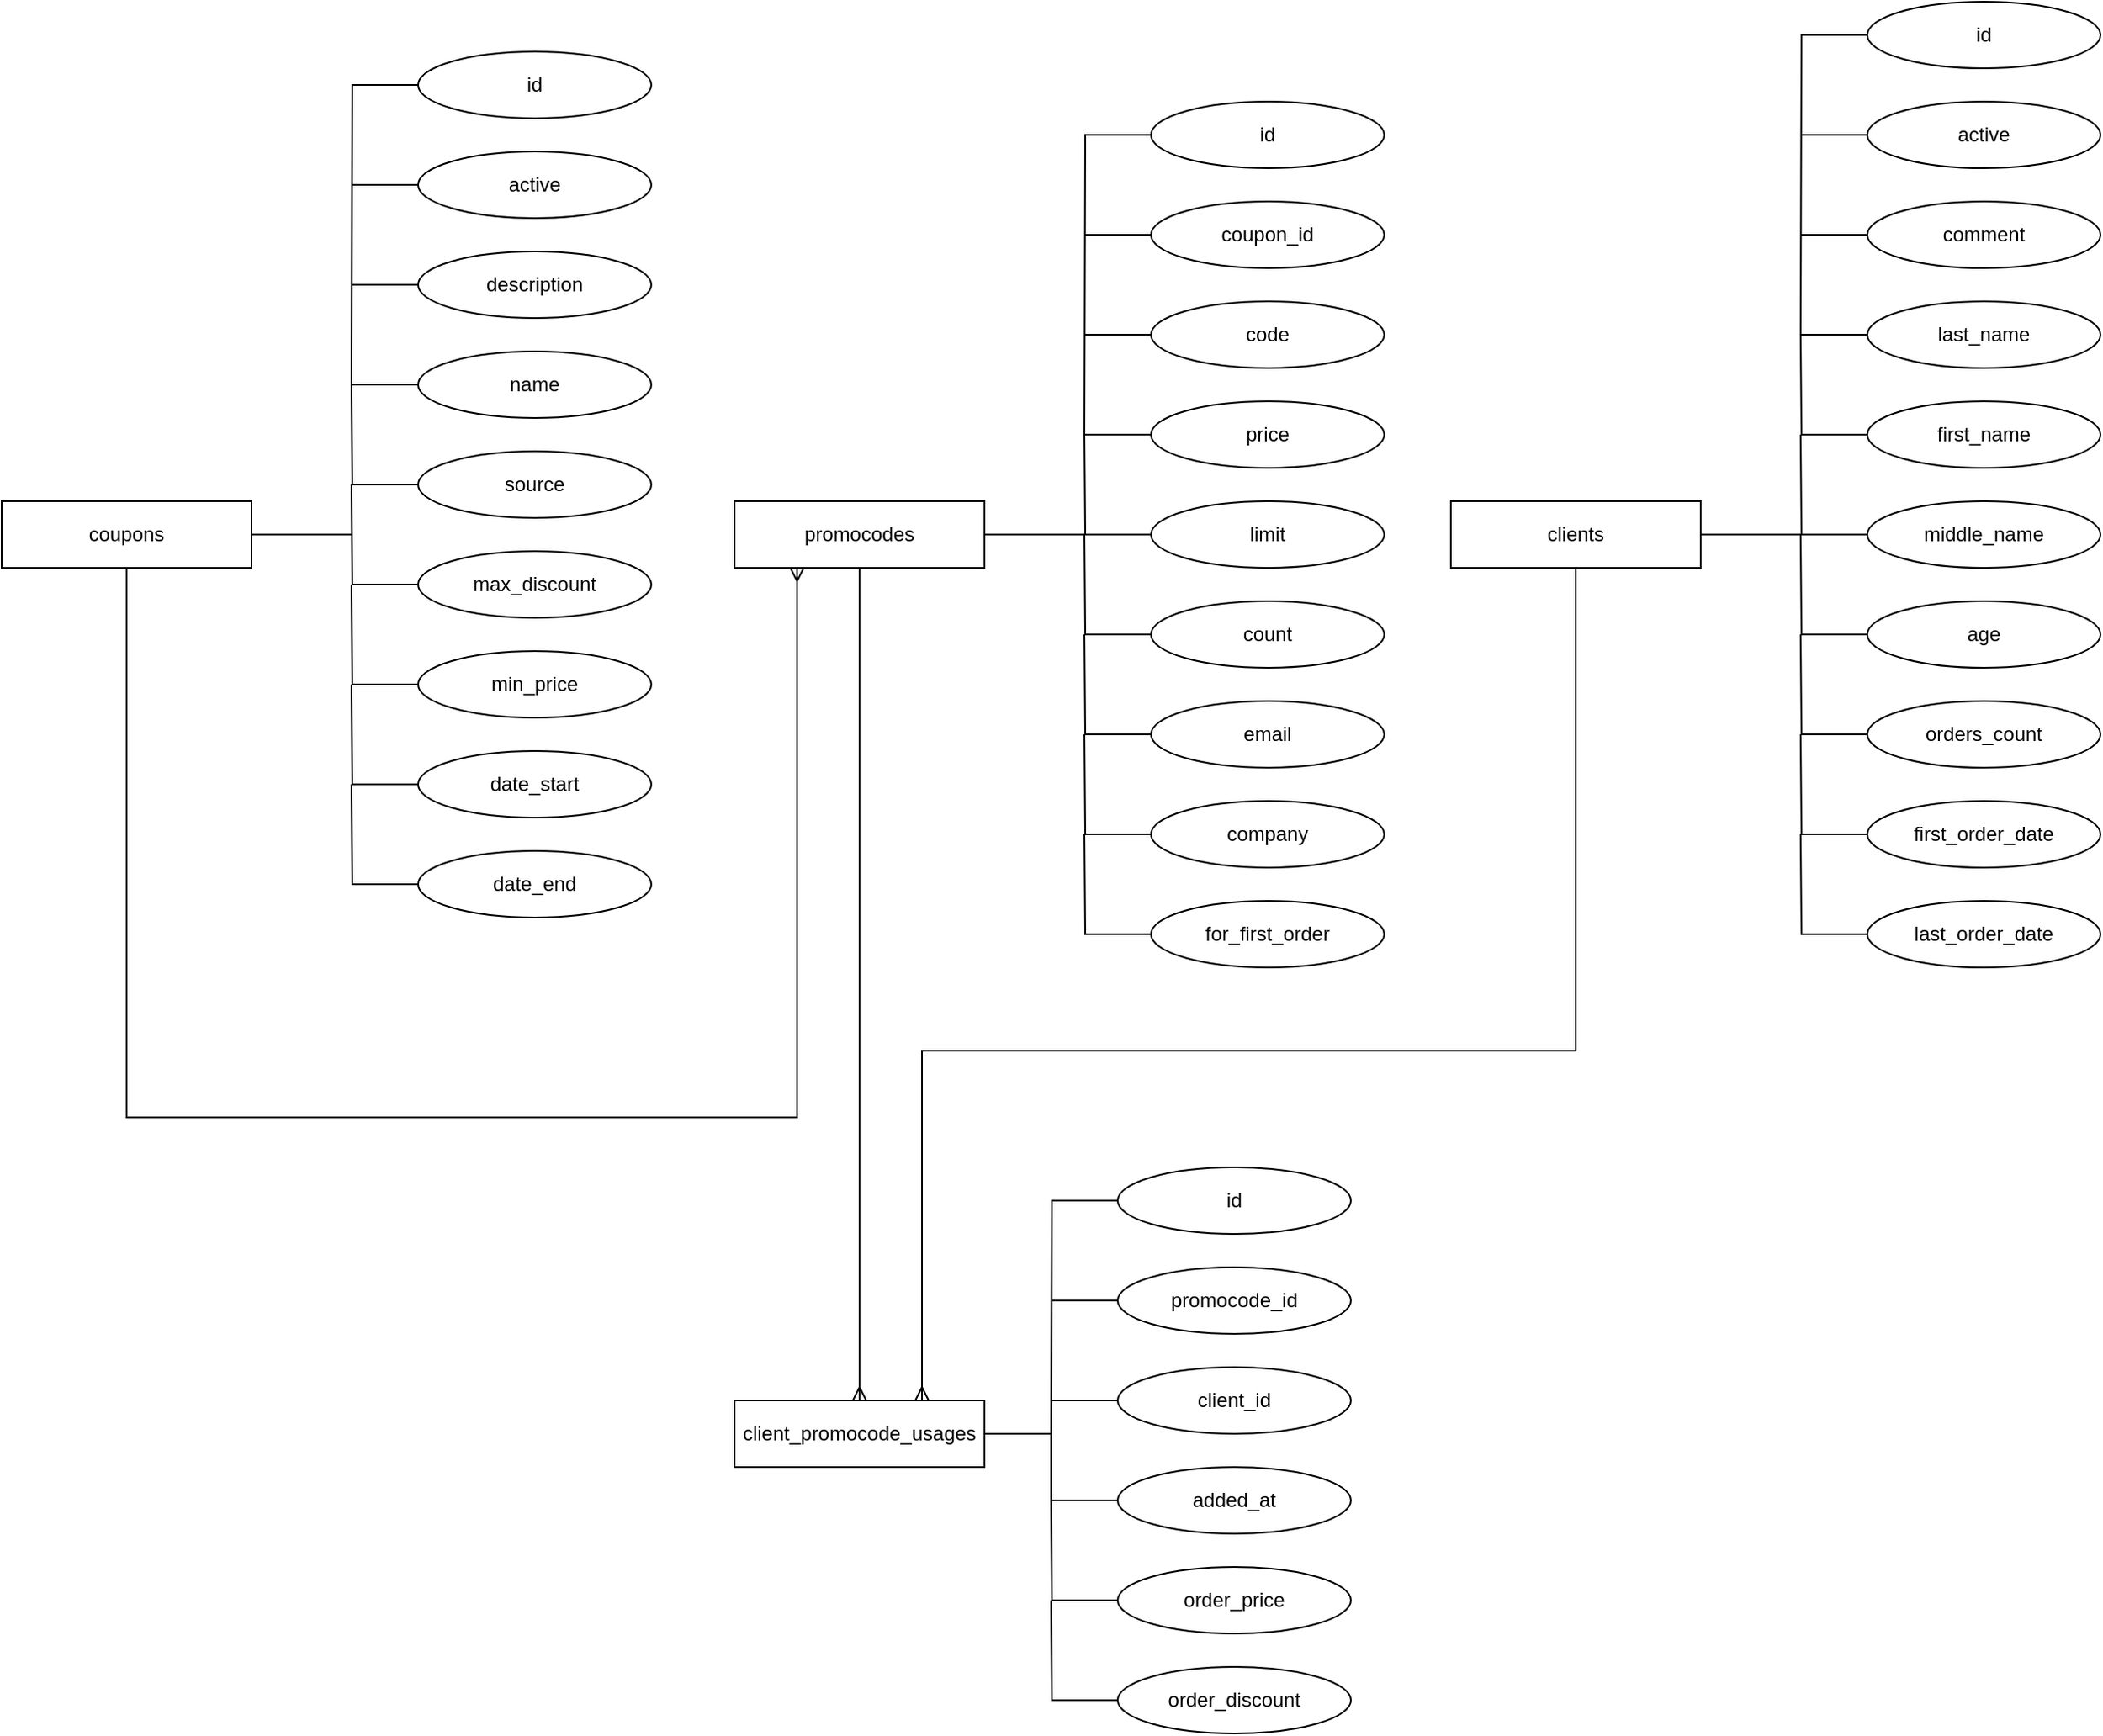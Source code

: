 <mxfile version="15.2.9" type="device"><diagram id="OZO2R5aHcIUmbfX6FAIv" name="Page-1"><mxGraphModel dx="1113" dy="693" grid="1" gridSize="10" guides="1" tooltips="1" connect="1" arrows="1" fold="1" page="1" pageScale="1" pageWidth="827" pageHeight="1169" math="0" shadow="0"><root><mxCell id="0"/><mxCell id="1" parent="0"/><mxCell id="xPL_Um1cKPMozDYDJWV7-8" value="" style="edgeStyle=orthogonalEdgeStyle;rounded=0;orthogonalLoop=1;jettySize=auto;html=1;endArrow=none;endFill=0;" edge="1" parent="1" source="xPL_Um1cKPMozDYDJWV7-1" target="xPL_Um1cKPMozDYDJWV7-5"><mxGeometry relative="1" as="geometry"/></mxCell><mxCell id="xPL_Um1cKPMozDYDJWV7-1" value="client_promocode_usages" style="rounded=0;whiteSpace=wrap;html=1;" vertex="1" parent="1"><mxGeometry x="480" y="880" width="150" height="40" as="geometry"/></mxCell><mxCell id="xPL_Um1cKPMozDYDJWV7-9" style="edgeStyle=orthogonalEdgeStyle;rounded=0;orthogonalLoop=1;jettySize=auto;html=1;endArrow=none;endFill=0;" edge="1" parent="1" source="xPL_Um1cKPMozDYDJWV7-2"><mxGeometry relative="1" as="geometry"><mxPoint x="670" y="900" as="targetPoint"/></mxGeometry></mxCell><mxCell id="xPL_Um1cKPMozDYDJWV7-2" value="id" style="ellipse;whiteSpace=wrap;html=1;" vertex="1" parent="1"><mxGeometry x="710" y="740" width="140" height="40" as="geometry"/></mxCell><mxCell id="xPL_Um1cKPMozDYDJWV7-10" style="edgeStyle=orthogonalEdgeStyle;rounded=0;orthogonalLoop=1;jettySize=auto;html=1;endArrow=none;endFill=0;" edge="1" parent="1" source="xPL_Um1cKPMozDYDJWV7-3"><mxGeometry relative="1" as="geometry"><mxPoint x="670" y="820" as="targetPoint"/></mxGeometry></mxCell><mxCell id="xPL_Um1cKPMozDYDJWV7-3" value="promocode_id" style="ellipse;whiteSpace=wrap;html=1;" vertex="1" parent="1"><mxGeometry x="710" y="800" width="140" height="40" as="geometry"/></mxCell><mxCell id="xPL_Um1cKPMozDYDJWV7-11" style="edgeStyle=orthogonalEdgeStyle;rounded=0;orthogonalLoop=1;jettySize=auto;html=1;endArrow=none;endFill=0;" edge="1" parent="1" source="xPL_Um1cKPMozDYDJWV7-4"><mxGeometry relative="1" as="geometry"><mxPoint x="670" y="880" as="targetPoint"/></mxGeometry></mxCell><mxCell id="xPL_Um1cKPMozDYDJWV7-4" value="client_id" style="ellipse;whiteSpace=wrap;html=1;" vertex="1" parent="1"><mxGeometry x="710" y="860" width="140" height="40" as="geometry"/></mxCell><mxCell id="xPL_Um1cKPMozDYDJWV7-5" value="added_at" style="ellipse;whiteSpace=wrap;html=1;" vertex="1" parent="1"><mxGeometry x="710" y="920" width="140" height="40" as="geometry"/></mxCell><mxCell id="xPL_Um1cKPMozDYDJWV7-12" style="edgeStyle=orthogonalEdgeStyle;rounded=0;orthogonalLoop=1;jettySize=auto;html=1;exitX=0;exitY=0.5;exitDx=0;exitDy=0;endArrow=none;endFill=0;" edge="1" parent="1" source="xPL_Um1cKPMozDYDJWV7-6"><mxGeometry relative="1" as="geometry"><mxPoint x="670" y="940" as="targetPoint"/></mxGeometry></mxCell><mxCell id="xPL_Um1cKPMozDYDJWV7-6" value="order_price" style="ellipse;whiteSpace=wrap;html=1;" vertex="1" parent="1"><mxGeometry x="710" y="980" width="140" height="40" as="geometry"/></mxCell><mxCell id="xPL_Um1cKPMozDYDJWV7-13" style="edgeStyle=orthogonalEdgeStyle;rounded=0;orthogonalLoop=1;jettySize=auto;html=1;endArrow=none;endFill=0;" edge="1" parent="1" source="xPL_Um1cKPMozDYDJWV7-7"><mxGeometry relative="1" as="geometry"><mxPoint x="670" y="1000" as="targetPoint"/></mxGeometry></mxCell><mxCell id="xPL_Um1cKPMozDYDJWV7-7" value="order_discount" style="ellipse;whiteSpace=wrap;html=1;" vertex="1" parent="1"><mxGeometry x="710" y="1040" width="140" height="40" as="geometry"/></mxCell><mxCell id="xPL_Um1cKPMozDYDJWV7-38" style="edgeStyle=orthogonalEdgeStyle;rounded=0;orthogonalLoop=1;jettySize=auto;html=1;endArrow=none;endFill=0;" edge="1" parent="1" source="xPL_Um1cKPMozDYDJWV7-15"><mxGeometry relative="1" as="geometry"><mxPoint x="1120" y="360" as="targetPoint"/></mxGeometry></mxCell><mxCell id="xPL_Um1cKPMozDYDJWV7-89" style="edgeStyle=orthogonalEdgeStyle;rounded=0;orthogonalLoop=1;jettySize=auto;html=1;exitX=0.5;exitY=1;exitDx=0;exitDy=0;entryX=0.75;entryY=0;entryDx=0;entryDy=0;endArrow=ERmany;endFill=0;" edge="1" parent="1" source="xPL_Um1cKPMozDYDJWV7-15" target="xPL_Um1cKPMozDYDJWV7-1"><mxGeometry relative="1" as="geometry"><Array as="points"><mxPoint x="985" y="670"/><mxPoint x="593" y="670"/></Array></mxGeometry></mxCell><mxCell id="xPL_Um1cKPMozDYDJWV7-15" value="clients" style="rounded=0;whiteSpace=wrap;html=1;" vertex="1" parent="1"><mxGeometry x="910" y="340" width="150" height="40" as="geometry"/></mxCell><mxCell id="xPL_Um1cKPMozDYDJWV7-16" style="edgeStyle=orthogonalEdgeStyle;rounded=0;orthogonalLoop=1;jettySize=auto;html=1;endArrow=none;endFill=0;" edge="1" parent="1" source="xPL_Um1cKPMozDYDJWV7-17"><mxGeometry relative="1" as="geometry"><mxPoint x="1120" y="240" as="targetPoint"/></mxGeometry></mxCell><mxCell id="xPL_Um1cKPMozDYDJWV7-17" value="id" style="ellipse;whiteSpace=wrap;html=1;" vertex="1" parent="1"><mxGeometry x="1160" y="40" width="140" height="40" as="geometry"/></mxCell><mxCell id="xPL_Um1cKPMozDYDJWV7-18" style="edgeStyle=orthogonalEdgeStyle;rounded=0;orthogonalLoop=1;jettySize=auto;html=1;endArrow=none;endFill=0;" edge="1" parent="1" source="xPL_Um1cKPMozDYDJWV7-19"><mxGeometry relative="1" as="geometry"><mxPoint x="1120" y="120" as="targetPoint"/></mxGeometry></mxCell><mxCell id="xPL_Um1cKPMozDYDJWV7-19" value="active" style="ellipse;whiteSpace=wrap;html=1;" vertex="1" parent="1"><mxGeometry x="1160" y="100" width="140" height="40" as="geometry"/></mxCell><mxCell id="xPL_Um1cKPMozDYDJWV7-20" style="edgeStyle=orthogonalEdgeStyle;rounded=0;orthogonalLoop=1;jettySize=auto;html=1;endArrow=none;endFill=0;" edge="1" parent="1" source="xPL_Um1cKPMozDYDJWV7-21"><mxGeometry relative="1" as="geometry"><mxPoint x="1120" y="180" as="targetPoint"/></mxGeometry></mxCell><mxCell id="xPL_Um1cKPMozDYDJWV7-21" value="comment" style="ellipse;whiteSpace=wrap;html=1;" vertex="1" parent="1"><mxGeometry x="1160" y="160" width="140" height="40" as="geometry"/></mxCell><mxCell id="xPL_Um1cKPMozDYDJWV7-37" style="edgeStyle=orthogonalEdgeStyle;rounded=0;orthogonalLoop=1;jettySize=auto;html=1;exitX=0;exitY=0.5;exitDx=0;exitDy=0;endArrow=none;endFill=0;" edge="1" parent="1" source="xPL_Um1cKPMozDYDJWV7-22"><mxGeometry relative="1" as="geometry"><mxPoint x="1120" y="240" as="targetPoint"/></mxGeometry></mxCell><mxCell id="xPL_Um1cKPMozDYDJWV7-22" value="last_name" style="ellipse;whiteSpace=wrap;html=1;" vertex="1" parent="1"><mxGeometry x="1160" y="220" width="140" height="40" as="geometry"/></mxCell><mxCell id="xPL_Um1cKPMozDYDJWV7-23" style="edgeStyle=orthogonalEdgeStyle;rounded=0;orthogonalLoop=1;jettySize=auto;html=1;exitX=0;exitY=0.5;exitDx=0;exitDy=0;endArrow=none;endFill=0;" edge="1" parent="1" source="xPL_Um1cKPMozDYDJWV7-24"><mxGeometry relative="1" as="geometry"><mxPoint x="1120" y="240" as="targetPoint"/></mxGeometry></mxCell><mxCell id="xPL_Um1cKPMozDYDJWV7-24" value="first_name" style="ellipse;whiteSpace=wrap;html=1;" vertex="1" parent="1"><mxGeometry x="1160" y="280" width="140" height="40" as="geometry"/></mxCell><mxCell id="xPL_Um1cKPMozDYDJWV7-25" style="edgeStyle=orthogonalEdgeStyle;rounded=0;orthogonalLoop=1;jettySize=auto;html=1;endArrow=none;endFill=0;" edge="1" parent="1" source="xPL_Um1cKPMozDYDJWV7-26"><mxGeometry relative="1" as="geometry"><mxPoint x="1120" y="300" as="targetPoint"/></mxGeometry></mxCell><mxCell id="xPL_Um1cKPMozDYDJWV7-26" value="middle_name" style="ellipse;whiteSpace=wrap;html=1;" vertex="1" parent="1"><mxGeometry x="1160" y="340" width="140" height="40" as="geometry"/></mxCell><mxCell id="xPL_Um1cKPMozDYDJWV7-29" style="edgeStyle=orthogonalEdgeStyle;rounded=0;orthogonalLoop=1;jettySize=auto;html=1;endArrow=none;endFill=0;" edge="1" parent="1" source="xPL_Um1cKPMozDYDJWV7-30"><mxGeometry relative="1" as="geometry"><mxPoint x="1120" y="360" as="targetPoint"/></mxGeometry></mxCell><mxCell id="xPL_Um1cKPMozDYDJWV7-30" value="age" style="ellipse;whiteSpace=wrap;html=1;" vertex="1" parent="1"><mxGeometry x="1160" y="400" width="140" height="40" as="geometry"/></mxCell><mxCell id="xPL_Um1cKPMozDYDJWV7-31" style="edgeStyle=orthogonalEdgeStyle;rounded=0;orthogonalLoop=1;jettySize=auto;html=1;endArrow=none;endFill=0;" edge="1" parent="1" source="xPL_Um1cKPMozDYDJWV7-32"><mxGeometry relative="1" as="geometry"><mxPoint x="1120" y="420" as="targetPoint"/></mxGeometry></mxCell><mxCell id="xPL_Um1cKPMozDYDJWV7-32" value="orders_count" style="ellipse;whiteSpace=wrap;html=1;" vertex="1" parent="1"><mxGeometry x="1160" y="460" width="140" height="40" as="geometry"/></mxCell><mxCell id="xPL_Um1cKPMozDYDJWV7-33" style="edgeStyle=orthogonalEdgeStyle;rounded=0;orthogonalLoop=1;jettySize=auto;html=1;endArrow=none;endFill=0;" edge="1" parent="1" source="xPL_Um1cKPMozDYDJWV7-34"><mxGeometry relative="1" as="geometry"><mxPoint x="1120" y="480" as="targetPoint"/></mxGeometry></mxCell><mxCell id="xPL_Um1cKPMozDYDJWV7-34" value="first_order_date" style="ellipse;whiteSpace=wrap;html=1;" vertex="1" parent="1"><mxGeometry x="1160" y="520" width="140" height="40" as="geometry"/></mxCell><mxCell id="xPL_Um1cKPMozDYDJWV7-35" style="edgeStyle=orthogonalEdgeStyle;rounded=0;orthogonalLoop=1;jettySize=auto;html=1;endArrow=none;endFill=0;" edge="1" parent="1" source="xPL_Um1cKPMozDYDJWV7-36"><mxGeometry relative="1" as="geometry"><mxPoint x="1120" y="540" as="targetPoint"/></mxGeometry></mxCell><mxCell id="xPL_Um1cKPMozDYDJWV7-36" value="last_order_date" style="ellipse;whiteSpace=wrap;html=1;" vertex="1" parent="1"><mxGeometry x="1160" y="580" width="140" height="40" as="geometry"/></mxCell><mxCell id="xPL_Um1cKPMozDYDJWV7-39" style="edgeStyle=orthogonalEdgeStyle;rounded=0;orthogonalLoop=1;jettySize=auto;html=1;endArrow=none;endFill=0;" edge="1" parent="1" source="xPL_Um1cKPMozDYDJWV7-40"><mxGeometry relative="1" as="geometry"><mxPoint x="690" y="360" as="targetPoint"/></mxGeometry></mxCell><mxCell id="xPL_Um1cKPMozDYDJWV7-86" style="edgeStyle=orthogonalEdgeStyle;rounded=0;orthogonalLoop=1;jettySize=auto;html=1;exitX=0.5;exitY=1;exitDx=0;exitDy=0;entryX=0.5;entryY=0;entryDx=0;entryDy=0;endArrow=ERmany;endFill=0;" edge="1" parent="1" source="xPL_Um1cKPMozDYDJWV7-40" target="xPL_Um1cKPMozDYDJWV7-1"><mxGeometry relative="1" as="geometry"><Array as="points"><mxPoint x="555" y="660"/><mxPoint x="555" y="660"/></Array></mxGeometry></mxCell><mxCell id="xPL_Um1cKPMozDYDJWV7-40" value="promocodes" style="rounded=0;whiteSpace=wrap;html=1;" vertex="1" parent="1"><mxGeometry x="480" y="340" width="150" height="40" as="geometry"/></mxCell><mxCell id="xPL_Um1cKPMozDYDJWV7-41" style="edgeStyle=orthogonalEdgeStyle;rounded=0;orthogonalLoop=1;jettySize=auto;html=1;endArrow=none;endFill=0;" edge="1" parent="1" source="xPL_Um1cKPMozDYDJWV7-42"><mxGeometry relative="1" as="geometry"><mxPoint x="690" y="300" as="targetPoint"/></mxGeometry></mxCell><mxCell id="xPL_Um1cKPMozDYDJWV7-42" value="id" style="ellipse;whiteSpace=wrap;html=1;" vertex="1" parent="1"><mxGeometry x="730" y="100" width="140" height="40" as="geometry"/></mxCell><mxCell id="xPL_Um1cKPMozDYDJWV7-43" style="edgeStyle=orthogonalEdgeStyle;rounded=0;orthogonalLoop=1;jettySize=auto;html=1;endArrow=none;endFill=0;" edge="1" parent="1" source="xPL_Um1cKPMozDYDJWV7-44"><mxGeometry relative="1" as="geometry"><mxPoint x="690" y="180" as="targetPoint"/></mxGeometry></mxCell><mxCell id="xPL_Um1cKPMozDYDJWV7-44" value="coupon_id" style="ellipse;whiteSpace=wrap;html=1;" vertex="1" parent="1"><mxGeometry x="730" y="160" width="140" height="40" as="geometry"/></mxCell><mxCell id="xPL_Um1cKPMozDYDJWV7-45" style="edgeStyle=orthogonalEdgeStyle;rounded=0;orthogonalLoop=1;jettySize=auto;html=1;endArrow=none;endFill=0;" edge="1" parent="1" source="xPL_Um1cKPMozDYDJWV7-46"><mxGeometry relative="1" as="geometry"><mxPoint x="690" y="240" as="targetPoint"/></mxGeometry></mxCell><mxCell id="xPL_Um1cKPMozDYDJWV7-46" value="code" style="ellipse;whiteSpace=wrap;html=1;" vertex="1" parent="1"><mxGeometry x="730" y="220" width="140" height="40" as="geometry"/></mxCell><mxCell id="xPL_Um1cKPMozDYDJWV7-47" style="edgeStyle=orthogonalEdgeStyle;rounded=0;orthogonalLoop=1;jettySize=auto;html=1;exitX=0;exitY=0.5;exitDx=0;exitDy=0;endArrow=none;endFill=0;" edge="1" parent="1" source="xPL_Um1cKPMozDYDJWV7-48"><mxGeometry relative="1" as="geometry"><mxPoint x="690" y="300" as="targetPoint"/></mxGeometry></mxCell><mxCell id="xPL_Um1cKPMozDYDJWV7-48" value="price" style="ellipse;whiteSpace=wrap;html=1;" vertex="1" parent="1"><mxGeometry x="730" y="280" width="140" height="40" as="geometry"/></mxCell><mxCell id="xPL_Um1cKPMozDYDJWV7-49" style="edgeStyle=orthogonalEdgeStyle;rounded=0;orthogonalLoop=1;jettySize=auto;html=1;exitX=0;exitY=0.5;exitDx=0;exitDy=0;endArrow=none;endFill=0;" edge="1" parent="1" source="xPL_Um1cKPMozDYDJWV7-50"><mxGeometry relative="1" as="geometry"><mxPoint x="690" y="300" as="targetPoint"/></mxGeometry></mxCell><mxCell id="xPL_Um1cKPMozDYDJWV7-50" value="limit" style="ellipse;whiteSpace=wrap;html=1;" vertex="1" parent="1"><mxGeometry x="730" y="340" width="140" height="40" as="geometry"/></mxCell><mxCell id="xPL_Um1cKPMozDYDJWV7-51" style="edgeStyle=orthogonalEdgeStyle;rounded=0;orthogonalLoop=1;jettySize=auto;html=1;endArrow=none;endFill=0;" edge="1" parent="1" source="xPL_Um1cKPMozDYDJWV7-52"><mxGeometry relative="1" as="geometry"><mxPoint x="690" y="360" as="targetPoint"/></mxGeometry></mxCell><mxCell id="xPL_Um1cKPMozDYDJWV7-52" value="count" style="ellipse;whiteSpace=wrap;html=1;" vertex="1" parent="1"><mxGeometry x="730" y="400" width="140" height="40" as="geometry"/></mxCell><mxCell id="xPL_Um1cKPMozDYDJWV7-53" style="edgeStyle=orthogonalEdgeStyle;rounded=0;orthogonalLoop=1;jettySize=auto;html=1;endArrow=none;endFill=0;" edge="1" parent="1" source="xPL_Um1cKPMozDYDJWV7-54"><mxGeometry relative="1" as="geometry"><mxPoint x="690" y="420" as="targetPoint"/></mxGeometry></mxCell><mxCell id="xPL_Um1cKPMozDYDJWV7-54" value="email" style="ellipse;whiteSpace=wrap;html=1;" vertex="1" parent="1"><mxGeometry x="730" y="460" width="140" height="40" as="geometry"/></mxCell><mxCell id="xPL_Um1cKPMozDYDJWV7-55" style="edgeStyle=orthogonalEdgeStyle;rounded=0;orthogonalLoop=1;jettySize=auto;html=1;endArrow=none;endFill=0;" edge="1" parent="1" source="xPL_Um1cKPMozDYDJWV7-56"><mxGeometry relative="1" as="geometry"><mxPoint x="690" y="480" as="targetPoint"/></mxGeometry></mxCell><mxCell id="xPL_Um1cKPMozDYDJWV7-56" value="company" style="ellipse;whiteSpace=wrap;html=1;" vertex="1" parent="1"><mxGeometry x="730" y="520" width="140" height="40" as="geometry"/></mxCell><mxCell id="xPL_Um1cKPMozDYDJWV7-57" style="edgeStyle=orthogonalEdgeStyle;rounded=0;orthogonalLoop=1;jettySize=auto;html=1;endArrow=none;endFill=0;" edge="1" parent="1" source="xPL_Um1cKPMozDYDJWV7-58"><mxGeometry relative="1" as="geometry"><mxPoint x="690" y="540" as="targetPoint"/></mxGeometry></mxCell><mxCell id="xPL_Um1cKPMozDYDJWV7-58" value="for_first_order" style="ellipse;whiteSpace=wrap;html=1;" vertex="1" parent="1"><mxGeometry x="730" y="580" width="140" height="40" as="geometry"/></mxCell><mxCell id="xPL_Um1cKPMozDYDJWV7-63" style="edgeStyle=orthogonalEdgeStyle;rounded=0;orthogonalLoop=1;jettySize=auto;html=1;endArrow=none;endFill=0;" edge="1" parent="1" source="xPL_Um1cKPMozDYDJWV7-64"><mxGeometry relative="1" as="geometry"><mxPoint x="250" y="360" as="targetPoint"/></mxGeometry></mxCell><mxCell id="xPL_Um1cKPMozDYDJWV7-87" style="edgeStyle=orthogonalEdgeStyle;rounded=0;orthogonalLoop=1;jettySize=auto;html=1;entryX=0.25;entryY=1;entryDx=0;entryDy=0;endArrow=ERmany;endFill=0;" edge="1" parent="1" source="xPL_Um1cKPMozDYDJWV7-64" target="xPL_Um1cKPMozDYDJWV7-40"><mxGeometry relative="1" as="geometry"><Array as="points"><mxPoint x="115" y="710"/><mxPoint x="517" y="710"/></Array></mxGeometry></mxCell><mxCell id="xPL_Um1cKPMozDYDJWV7-64" value="coupons" style="rounded=0;whiteSpace=wrap;html=1;" vertex="1" parent="1"><mxGeometry x="40" y="340" width="150" height="40" as="geometry"/></mxCell><mxCell id="xPL_Um1cKPMozDYDJWV7-65" style="edgeStyle=orthogonalEdgeStyle;rounded=0;orthogonalLoop=1;jettySize=auto;html=1;endArrow=none;endFill=0;" edge="1" parent="1" source="xPL_Um1cKPMozDYDJWV7-66"><mxGeometry relative="1" as="geometry"><mxPoint x="250" y="270" as="targetPoint"/></mxGeometry></mxCell><mxCell id="xPL_Um1cKPMozDYDJWV7-66" value="id" style="ellipse;whiteSpace=wrap;html=1;" vertex="1" parent="1"><mxGeometry x="290" y="70" width="140" height="40" as="geometry"/></mxCell><mxCell id="xPL_Um1cKPMozDYDJWV7-67" style="edgeStyle=orthogonalEdgeStyle;rounded=0;orthogonalLoop=1;jettySize=auto;html=1;endArrow=none;endFill=0;" edge="1" parent="1" source="xPL_Um1cKPMozDYDJWV7-68"><mxGeometry relative="1" as="geometry"><mxPoint x="250" y="150" as="targetPoint"/></mxGeometry></mxCell><mxCell id="xPL_Um1cKPMozDYDJWV7-68" value="active" style="ellipse;whiteSpace=wrap;html=1;" vertex="1" parent="1"><mxGeometry x="290" y="130" width="140" height="40" as="geometry"/></mxCell><mxCell id="xPL_Um1cKPMozDYDJWV7-69" style="edgeStyle=orthogonalEdgeStyle;rounded=0;orthogonalLoop=1;jettySize=auto;html=1;endArrow=none;endFill=0;" edge="1" parent="1" source="xPL_Um1cKPMozDYDJWV7-70"><mxGeometry relative="1" as="geometry"><mxPoint x="250" y="210" as="targetPoint"/></mxGeometry></mxCell><mxCell id="xPL_Um1cKPMozDYDJWV7-70" value="description" style="ellipse;whiteSpace=wrap;html=1;" vertex="1" parent="1"><mxGeometry x="290" y="190" width="140" height="40" as="geometry"/></mxCell><mxCell id="xPL_Um1cKPMozDYDJWV7-71" style="edgeStyle=orthogonalEdgeStyle;rounded=0;orthogonalLoop=1;jettySize=auto;html=1;exitX=0;exitY=0.5;exitDx=0;exitDy=0;endArrow=none;endFill=0;" edge="1" parent="1" source="xPL_Um1cKPMozDYDJWV7-72"><mxGeometry relative="1" as="geometry"><mxPoint x="250" y="270" as="targetPoint"/></mxGeometry></mxCell><mxCell id="xPL_Um1cKPMozDYDJWV7-72" value="name" style="ellipse;whiteSpace=wrap;html=1;" vertex="1" parent="1"><mxGeometry x="290" y="250" width="140" height="40" as="geometry"/></mxCell><mxCell id="xPL_Um1cKPMozDYDJWV7-73" style="edgeStyle=orthogonalEdgeStyle;rounded=0;orthogonalLoop=1;jettySize=auto;html=1;exitX=0;exitY=0.5;exitDx=0;exitDy=0;endArrow=none;endFill=0;" edge="1" parent="1" source="xPL_Um1cKPMozDYDJWV7-74"><mxGeometry relative="1" as="geometry"><mxPoint x="250" y="270" as="targetPoint"/></mxGeometry></mxCell><mxCell id="xPL_Um1cKPMozDYDJWV7-74" value="source" style="ellipse;whiteSpace=wrap;html=1;" vertex="1" parent="1"><mxGeometry x="290" y="310" width="140" height="40" as="geometry"/></mxCell><mxCell id="xPL_Um1cKPMozDYDJWV7-77" style="edgeStyle=orthogonalEdgeStyle;rounded=0;orthogonalLoop=1;jettySize=auto;html=1;endArrow=none;endFill=0;" edge="1" parent="1" source="xPL_Um1cKPMozDYDJWV7-78"><mxGeometry relative="1" as="geometry"><mxPoint x="250" y="330" as="targetPoint"/></mxGeometry></mxCell><mxCell id="xPL_Um1cKPMozDYDJWV7-78" value="max_discount" style="ellipse;whiteSpace=wrap;html=1;" vertex="1" parent="1"><mxGeometry x="290" y="370" width="140" height="40" as="geometry"/></mxCell><mxCell id="xPL_Um1cKPMozDYDJWV7-79" style="edgeStyle=orthogonalEdgeStyle;rounded=0;orthogonalLoop=1;jettySize=auto;html=1;endArrow=none;endFill=0;" edge="1" parent="1" source="xPL_Um1cKPMozDYDJWV7-80"><mxGeometry relative="1" as="geometry"><mxPoint x="250" y="390" as="targetPoint"/></mxGeometry></mxCell><mxCell id="xPL_Um1cKPMozDYDJWV7-80" value="min_price" style="ellipse;whiteSpace=wrap;html=1;" vertex="1" parent="1"><mxGeometry x="290" y="430" width="140" height="40" as="geometry"/></mxCell><mxCell id="xPL_Um1cKPMozDYDJWV7-81" style="edgeStyle=orthogonalEdgeStyle;rounded=0;orthogonalLoop=1;jettySize=auto;html=1;endArrow=none;endFill=0;" edge="1" parent="1" source="xPL_Um1cKPMozDYDJWV7-82"><mxGeometry relative="1" as="geometry"><mxPoint x="250" y="450" as="targetPoint"/></mxGeometry></mxCell><mxCell id="xPL_Um1cKPMozDYDJWV7-82" value="date_start" style="ellipse;whiteSpace=wrap;html=1;" vertex="1" parent="1"><mxGeometry x="290" y="490" width="140" height="40" as="geometry"/></mxCell><mxCell id="xPL_Um1cKPMozDYDJWV7-83" style="edgeStyle=orthogonalEdgeStyle;rounded=0;orthogonalLoop=1;jettySize=auto;html=1;endArrow=none;endFill=0;" edge="1" parent="1" source="xPL_Um1cKPMozDYDJWV7-84"><mxGeometry relative="1" as="geometry"><mxPoint x="250" y="510" as="targetPoint"/></mxGeometry></mxCell><mxCell id="xPL_Um1cKPMozDYDJWV7-84" value="date_end" style="ellipse;whiteSpace=wrap;html=1;" vertex="1" parent="1"><mxGeometry x="290" y="550" width="140" height="40" as="geometry"/></mxCell></root></mxGraphModel></diagram></mxfile>